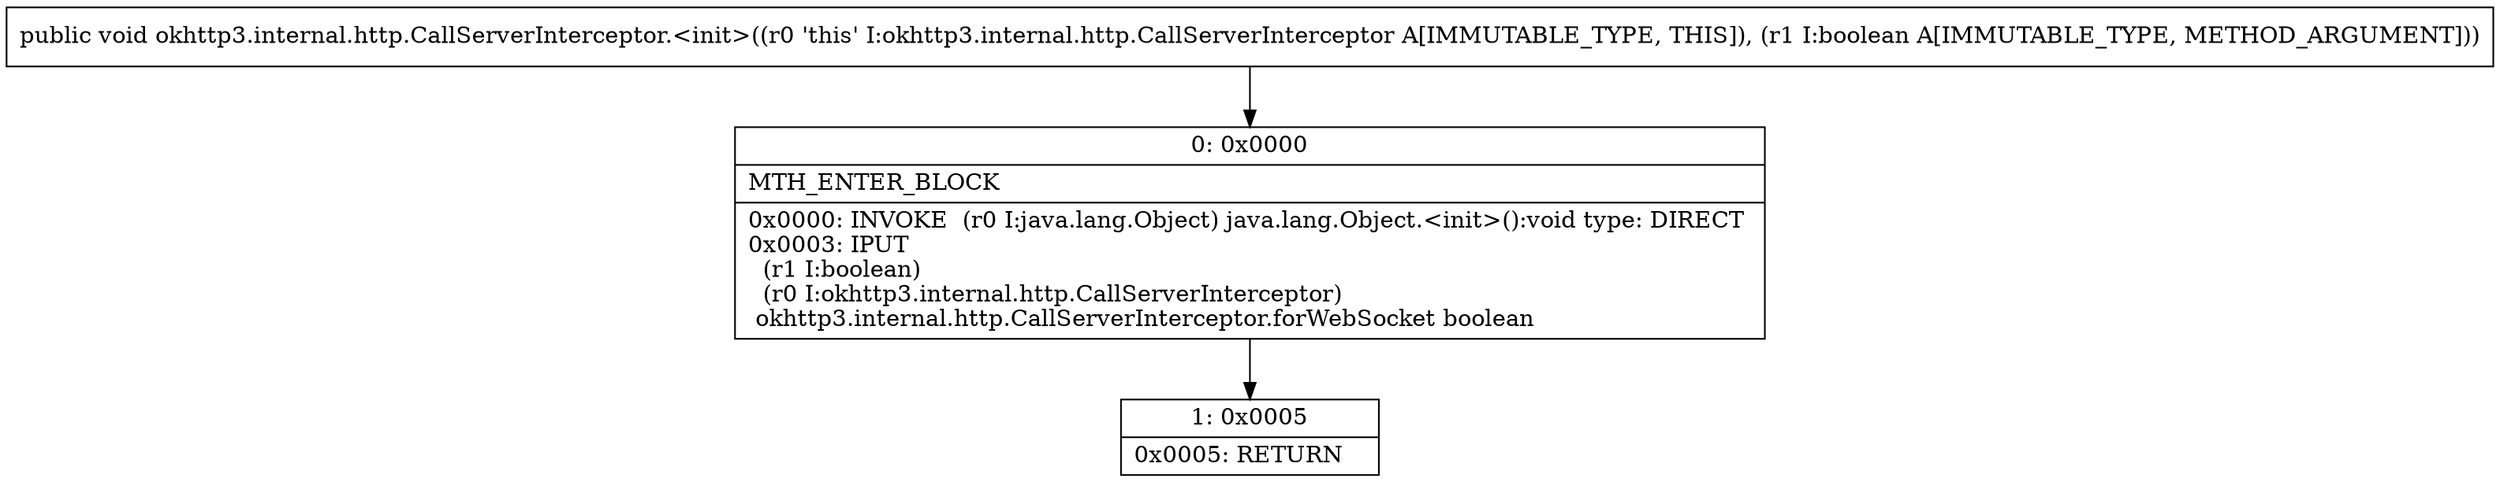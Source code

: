 digraph "CFG forokhttp3.internal.http.CallServerInterceptor.\<init\>(Z)V" {
Node_0 [shape=record,label="{0\:\ 0x0000|MTH_ENTER_BLOCK\l|0x0000: INVOKE  (r0 I:java.lang.Object) java.lang.Object.\<init\>():void type: DIRECT \l0x0003: IPUT  \l  (r1 I:boolean)\l  (r0 I:okhttp3.internal.http.CallServerInterceptor)\l okhttp3.internal.http.CallServerInterceptor.forWebSocket boolean \l}"];
Node_1 [shape=record,label="{1\:\ 0x0005|0x0005: RETURN   \l}"];
MethodNode[shape=record,label="{public void okhttp3.internal.http.CallServerInterceptor.\<init\>((r0 'this' I:okhttp3.internal.http.CallServerInterceptor A[IMMUTABLE_TYPE, THIS]), (r1 I:boolean A[IMMUTABLE_TYPE, METHOD_ARGUMENT])) }"];
MethodNode -> Node_0;
Node_0 -> Node_1;
}

